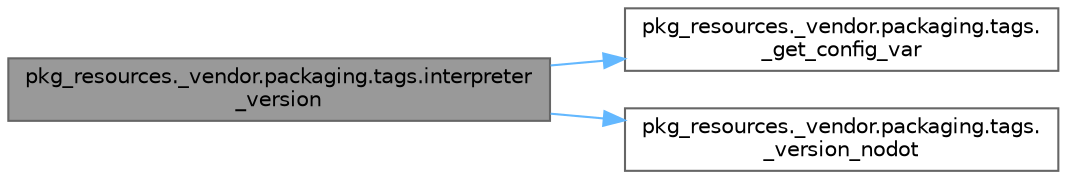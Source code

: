 digraph "pkg_resources._vendor.packaging.tags.interpreter_version"
{
 // LATEX_PDF_SIZE
  bgcolor="transparent";
  edge [fontname=Helvetica,fontsize=10,labelfontname=Helvetica,labelfontsize=10];
  node [fontname=Helvetica,fontsize=10,shape=box,height=0.2,width=0.4];
  rankdir="LR";
  Node1 [id="Node000001",label="pkg_resources._vendor.packaging.tags.interpreter\l_version",height=0.2,width=0.4,color="gray40", fillcolor="grey60", style="filled", fontcolor="black",tooltip=" "];
  Node1 -> Node2 [id="edge1_Node000001_Node000002",color="steelblue1",style="solid",tooltip=" "];
  Node2 [id="Node000002",label="pkg_resources._vendor.packaging.tags.\l_get_config_var",height=0.2,width=0.4,color="grey40", fillcolor="white", style="filled",URL="$namespacepkg__resources_1_1__vendor_1_1packaging_1_1tags.html#a22a81f4ca631dec7a2f4a1cda4a4d3e1",tooltip=" "];
  Node1 -> Node3 [id="edge2_Node000001_Node000003",color="steelblue1",style="solid",tooltip=" "];
  Node3 [id="Node000003",label="pkg_resources._vendor.packaging.tags.\l_version_nodot",height=0.2,width=0.4,color="grey40", fillcolor="white", style="filled",URL="$namespacepkg__resources_1_1__vendor_1_1packaging_1_1tags.html#aca156da1ae90a3863af343edfc0b623a",tooltip=" "];
}
